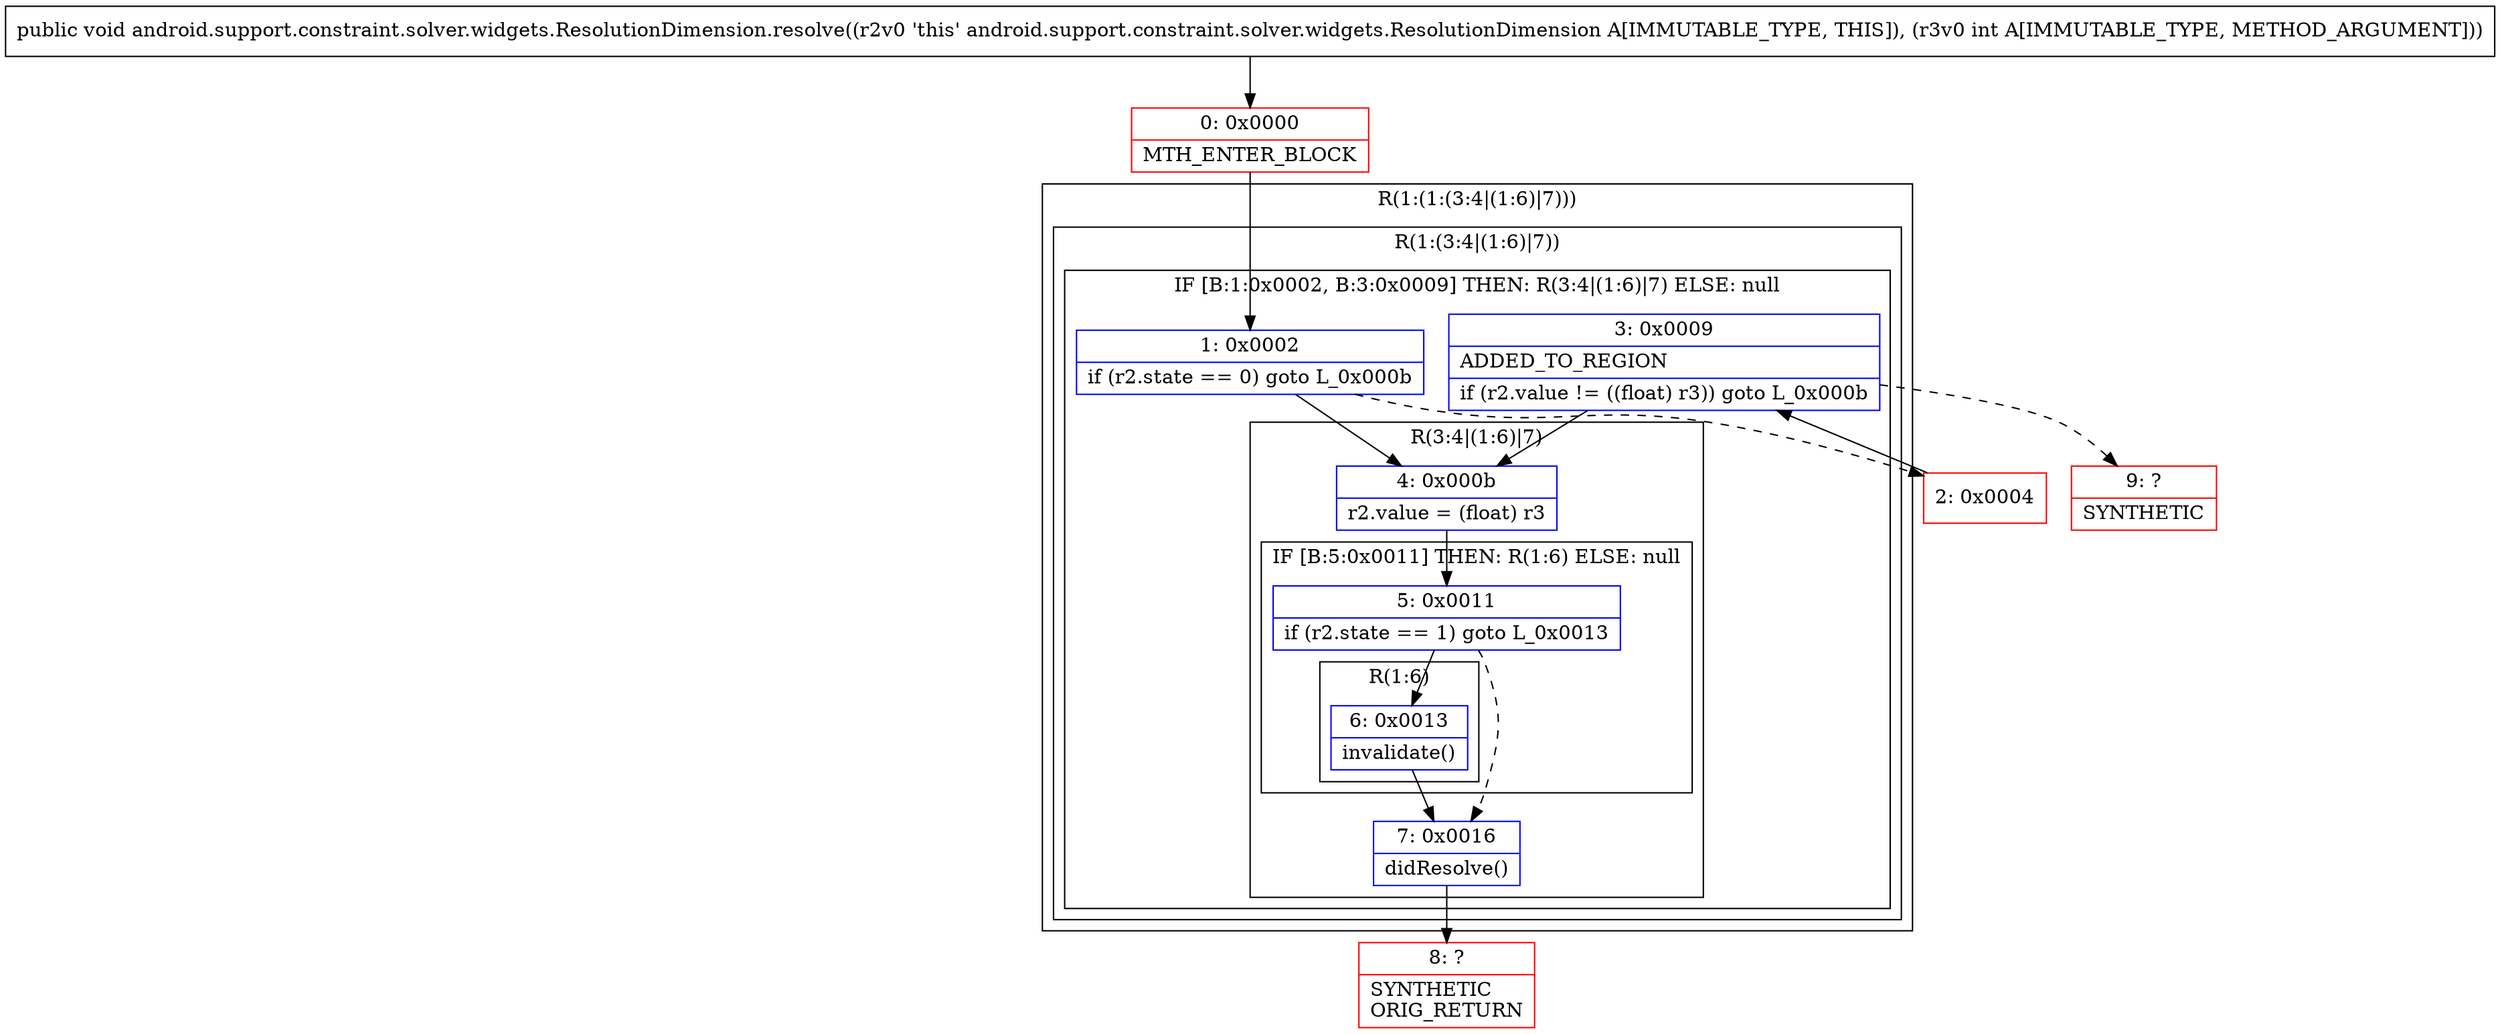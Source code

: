 digraph "CFG forandroid.support.constraint.solver.widgets.ResolutionDimension.resolve(I)V" {
subgraph cluster_Region_924505198 {
label = "R(1:(1:(3:4|(1:6)|7)))";
node [shape=record,color=blue];
subgraph cluster_Region_1363568492 {
label = "R(1:(3:4|(1:6)|7))";
node [shape=record,color=blue];
subgraph cluster_IfRegion_673083160 {
label = "IF [B:1:0x0002, B:3:0x0009] THEN: R(3:4|(1:6)|7) ELSE: null";
node [shape=record,color=blue];
Node_1 [shape=record,label="{1\:\ 0x0002|if (r2.state == 0) goto L_0x000b\l}"];
Node_3 [shape=record,label="{3\:\ 0x0009|ADDED_TO_REGION\l|if (r2.value != ((float) r3)) goto L_0x000b\l}"];
subgraph cluster_Region_153493963 {
label = "R(3:4|(1:6)|7)";
node [shape=record,color=blue];
Node_4 [shape=record,label="{4\:\ 0x000b|r2.value = (float) r3\l}"];
subgraph cluster_IfRegion_1753099557 {
label = "IF [B:5:0x0011] THEN: R(1:6) ELSE: null";
node [shape=record,color=blue];
Node_5 [shape=record,label="{5\:\ 0x0011|if (r2.state == 1) goto L_0x0013\l}"];
subgraph cluster_Region_182540865 {
label = "R(1:6)";
node [shape=record,color=blue];
Node_6 [shape=record,label="{6\:\ 0x0013|invalidate()\l}"];
}
}
Node_7 [shape=record,label="{7\:\ 0x0016|didResolve()\l}"];
}
}
}
}
Node_0 [shape=record,color=red,label="{0\:\ 0x0000|MTH_ENTER_BLOCK\l}"];
Node_2 [shape=record,color=red,label="{2\:\ 0x0004}"];
Node_8 [shape=record,color=red,label="{8\:\ ?|SYNTHETIC\lORIG_RETURN\l}"];
Node_9 [shape=record,color=red,label="{9\:\ ?|SYNTHETIC\l}"];
MethodNode[shape=record,label="{public void android.support.constraint.solver.widgets.ResolutionDimension.resolve((r2v0 'this' android.support.constraint.solver.widgets.ResolutionDimension A[IMMUTABLE_TYPE, THIS]), (r3v0 int A[IMMUTABLE_TYPE, METHOD_ARGUMENT])) }"];
MethodNode -> Node_0;
Node_1 -> Node_2[style=dashed];
Node_1 -> Node_4;
Node_3 -> Node_4;
Node_3 -> Node_9[style=dashed];
Node_4 -> Node_5;
Node_5 -> Node_6;
Node_5 -> Node_7[style=dashed];
Node_6 -> Node_7;
Node_7 -> Node_8;
Node_0 -> Node_1;
Node_2 -> Node_3;
}

